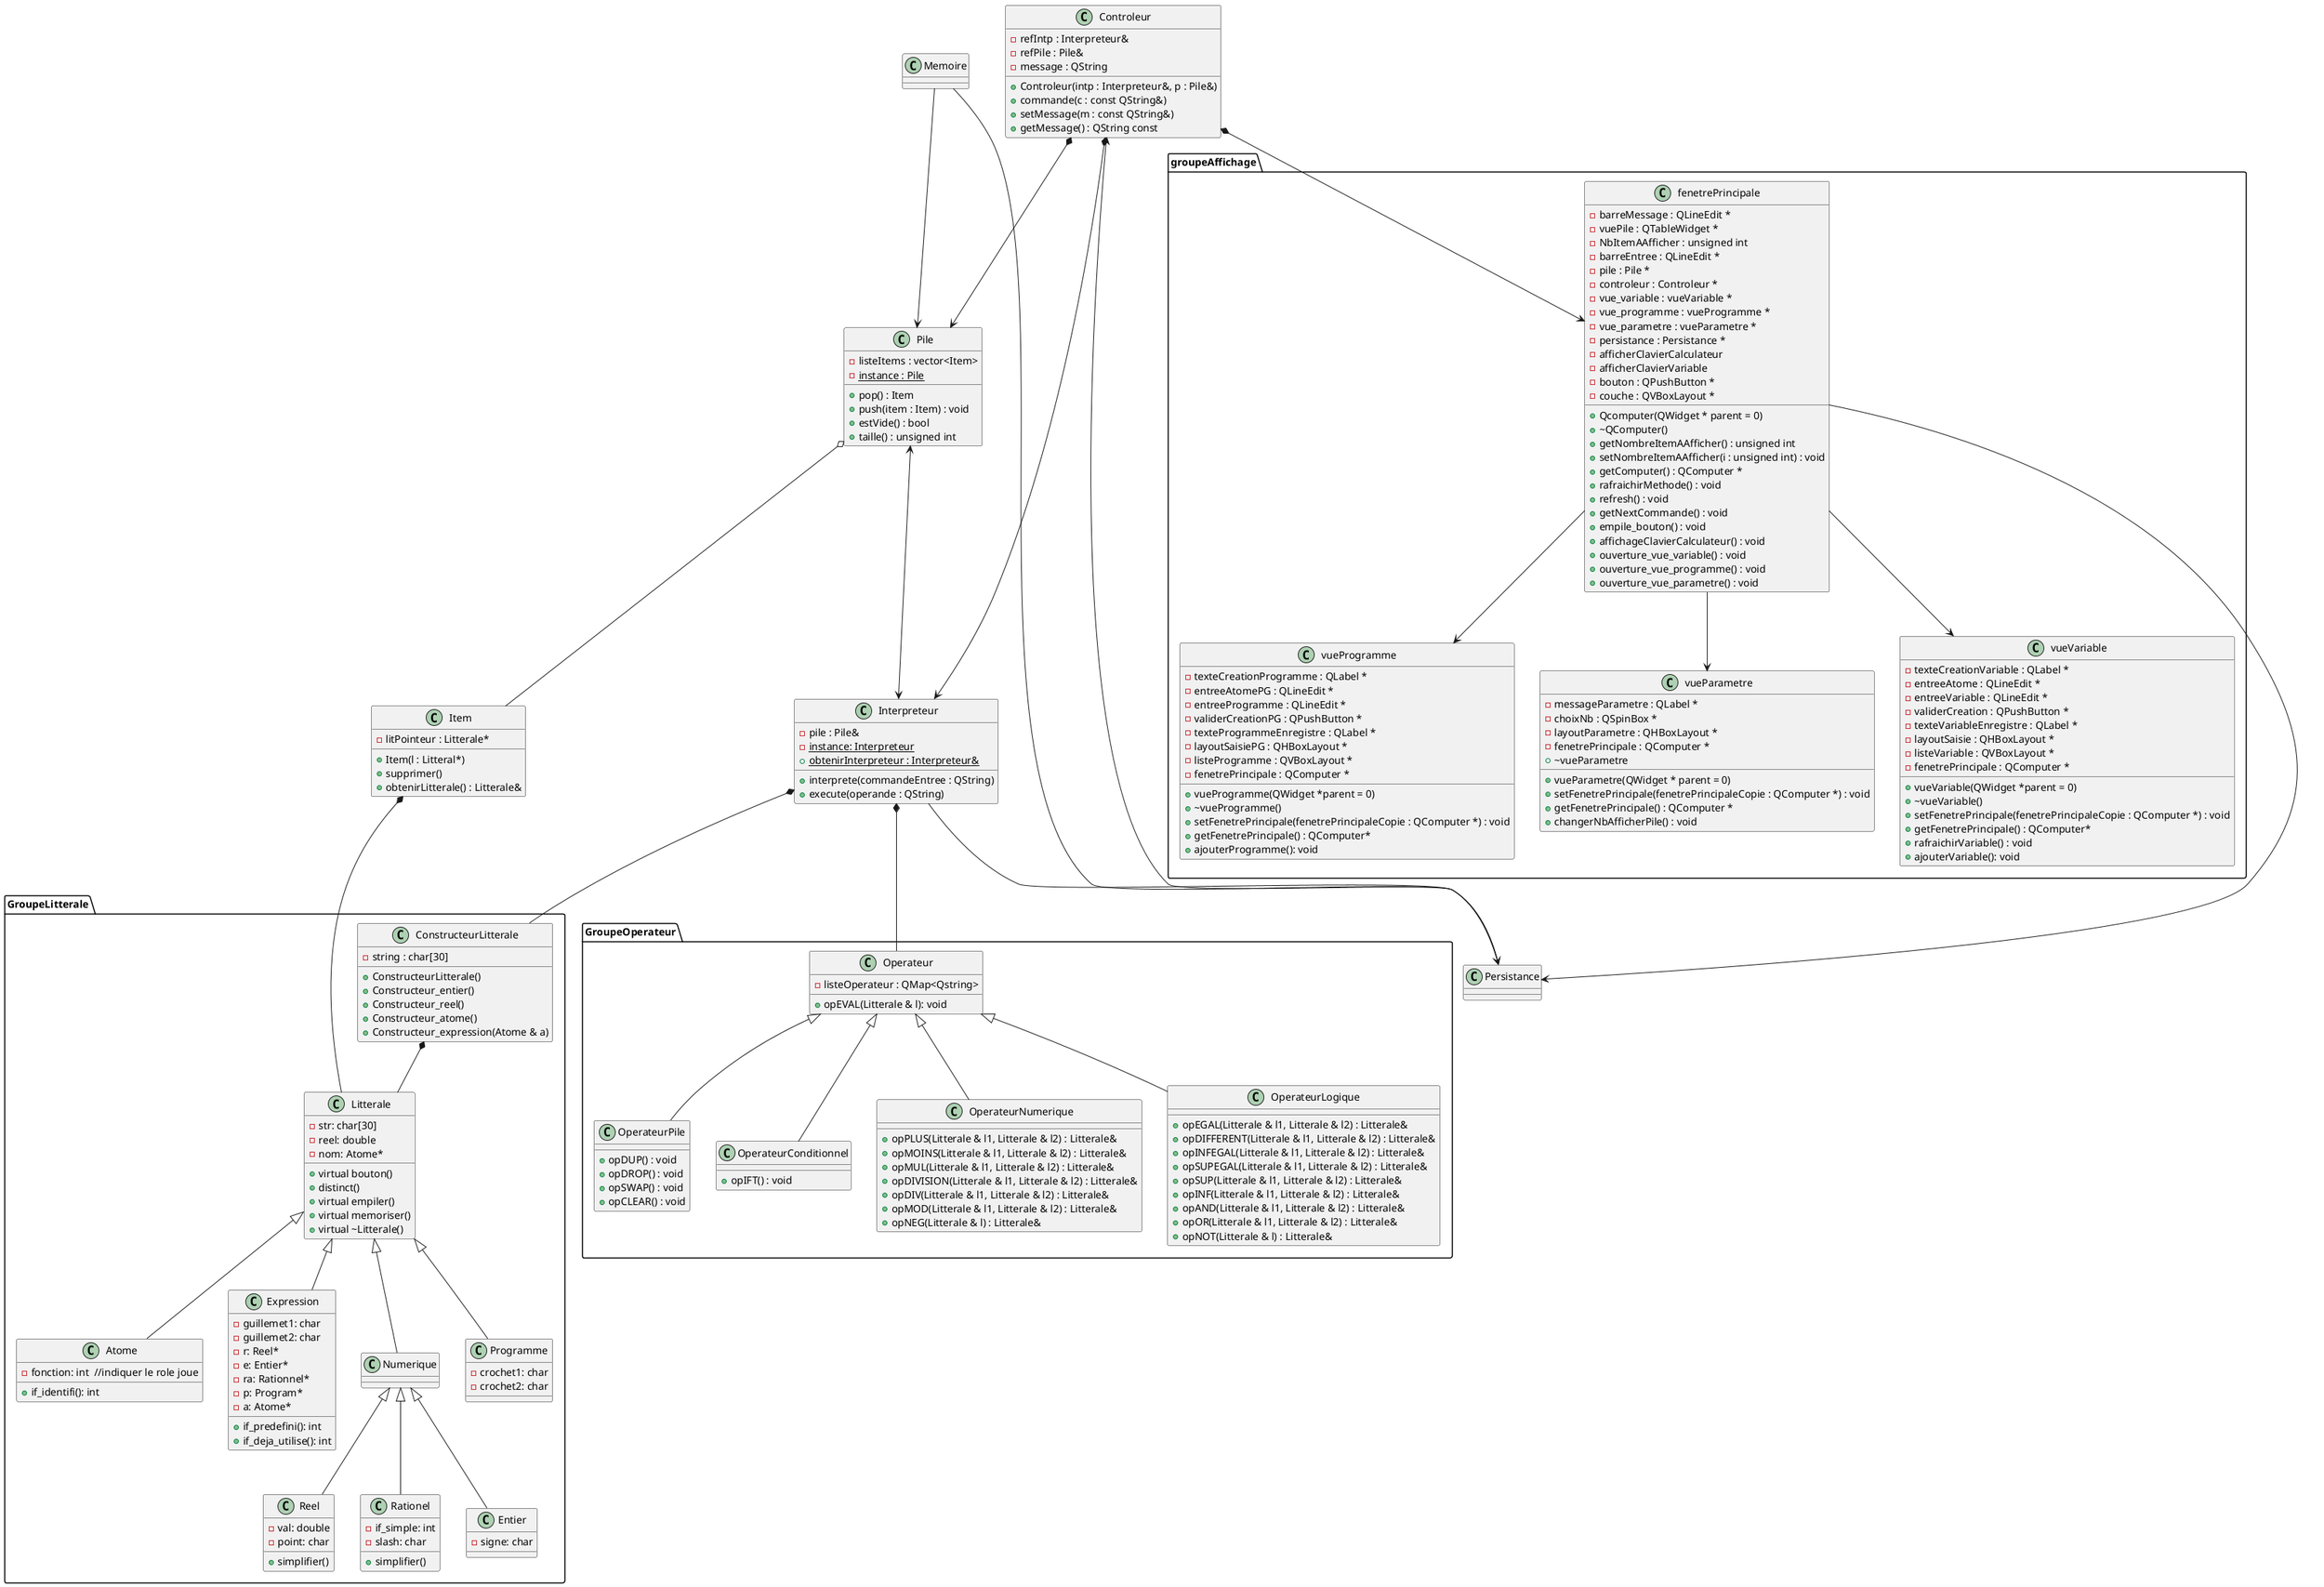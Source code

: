@startuml

package "GroupeLitterale" {


    Class ConstructeurLitterale{
    
        -string : char[30] 
        +ConstructeurLitterale() 
        +Constructeur_entier() 
        +Constructeur_reel() 
        +Constructeur_atome() 
        +Constructeur_expression(Atome & a) 
    }

    Class Litterale {
    
         -str: char[30] 
         -reel: double 
         -nom: Atome* 
         +virtual bouton() 
         +distinct() 
         +virtual empiler() 
         +virtual memoriser() 
         +virtual ~Litterale() 

    }


    Class Atome{
    
        -fonction: int  //indiquer le role joue
        +if_identifi(): int 
    }

    Class Expression{
    
        -guillemet1: char 
        -guillemet2: char 
        -r: Reel*  
        -e: Entier* 
        -ra: Rationnel*  
        -p: Program*  
        -a: Atome*  
        +if_predefini(): int 
        +if_deja_utilise(): int 
    }

    Class Numerique{
    
    }

    Class Reel{
        -val: double 
        -point: char 
        +simplifier() 
    }

    Class Rationel{
        -if_simple: int 
        -slash: char 
        +simplifier() 
        }
    
    Class Entier{
        -signe: char 

    }

    Class Programme{
        -crochet1: char 
        -crochet2: char 
    }

}



Class Item{
    -litPointeur : Litterale*
    +Item(l : Litteral*)
    +supprimer()
    +obtenirLitterale() : Litterale&
}

package "GroupeOperateur" {

Class Operateur{
    -listeOperateur : QMap<Qstring>
    +opEVAL(Litterale & l): void
}

Class OperateurNumerique {
    +opPLUS(Litterale & l1, Litterale & l2) : Litterale&
    +opMOINS(Litterale & l1, Litterale & l2) : Litterale&
    +opMUL(Litterale & l1, Litterale & l2) : Litterale&
    +opDIVISION(Litterale & l1, Litterale & l2) : Litterale&
    +opDIV(Litterale & l1, Litterale & l2) : Litterale&
    +opMOD(Litterale & l1, Litterale & l2) : Litterale&
    +opNEG(Litterale & l) : Litterale&
}

Class OperateurLogique {
    +opEGAL(Litterale & l1, Litterale & l2) : Litterale&
    +opDIFFERENT(Litterale & l1, Litterale & l2) : Litterale&
    +opINFEGAL(Litterale & l1, Litterale & l2) : Litterale&
    +opSUPEGAL(Litterale & l1, Litterale & l2) : Litterale&
    +opSUP(Litterale & l1, Litterale & l2) : Litterale&
    +opINF(Litterale & l1, Litterale & l2) : Litterale&
    +opAND(Litterale & l1, Litterale & l2) : Litterale&
    +opOR(Litterale & l1, Litterale & l2) : Litterale&
    +opNOT(Litterale & l) : Litterale&


}

Class OperateurPile {
    +opDUP() : void
    +opDROP() : void
    +opSWAP() : void 
    +opCLEAR() : void
}

Class OperateurConditionnel {
    +opIFT() : void
}



}


Class Pile{
    -listeItems : vector<Item>
    -{static} instance : Pile
    +pop() : Item
    +push(item : Item) : void
    +estVide() : bool
    +taille() : unsigned int



}

Class Interpreteur{
    -pile : Pile&
    -{static} instance: Interpreteur
    +interprete(commandeEntree : QString)
    +execute(operande : QString)
    +{static} obtenirInterpreteur : Interpreteur&
}

Class Controleur{
    -refIntp : Interpreteur&
    -refPile : Pile&
    -message : QString
    +Controleur(intp : Interpreteur&, p : Pile&)
    +commande(c : const QString&)
    +setMessage(m : const QString&)
    +getMessage() : QString const
}

Class Persistance{

}

package "groupeAffichage" {

    Class fenetrePrincipale{
        -barreMessage : QLineEdit *
        -vuePile : QTableWidget *
        -NbItemAAfficher : unsigned int 
	    -barreEntree : QLineEdit *
	    -pile : Pile *
	    -controleur : Controleur *
        -vue_variable : vueVariable *
        -vue_programme : vueProgramme *
        -vue_parametre : vueParametre *
        -persistance : Persistance *
        -afficherClavierCalculateur
        -afficherClavierVariable
        -bouton : QPushButton *
        -couche : QVBoxLayout *
	    +Qcomputer(QWidget * parent = 0)
	    +~QComputer()
        +getNombreItemAAfficher() : unsigned int
        +setNombreItemAAfficher(i : unsigned int) : void
        +getComputer() : QComputer *
        +rafraichirMethode() : void
        +refresh() : void
	    +getNextCommande() : void
        +empile_bouton() : void
        +affichageClavierCalculateur() : void
        +ouverture_vue_variable() : void
        +ouverture_vue_programme() : void
        +ouverture_vue_parametre() : void
    }

    Class vueVariable{
        -texteCreationVariable : QLabel *
        -entreeAtome : QLineEdit *
        -entreeVariable : QLineEdit *
        -validerCreation : QPushButton *
        -texteVariableEnregistre : QLabel *
        -layoutSaisie : QHBoxLayout *
        -listeVariable : QVBoxLayout *
        -fenetrePrincipale : QComputer *
        +vueVariable(QWidget *parent = 0)
        +~vueVariable()
        +setFenetrePrincipale(fenetrePrincipaleCopie : QComputer *) : void
        +getFenetrePrincipale() : QComputer*
        +rafraichirVariable() : void
        +ajouterVariable(): void
    }
    Class vueProgramme{
        -texteCreationProgramme : QLabel *
        -entreeAtomePG : QLineEdit *
        -entreeProgramme : QLineEdit *
        -validerCreationPG : QPushButton *
        -texteProgrammeEnregistre : QLabel *
        -layoutSaisiePG : QHBoxLayout *
        -listeProgramme : QVBoxLayout *
        -fenetrePrincipale : QComputer *
        +vueProgramme(QWidget *parent = 0)
        +~vueProgramme()
        +setFenetrePrincipale(fenetrePrincipaleCopie : QComputer *) : void
        +getFenetrePrincipale() : QComputer*
        +ajouterProgramme(): void
    }
    Class vueParametre{
        -messageParametre : QLabel *
        -choixNb : QSpinBox *
        -layoutParametre : QHBoxLayout *
        -fenetrePrincipale : QComputer *
        +vueParametre(QWidget * parent = 0)
        +~vueParametre
        +setFenetrePrincipale(fenetrePrincipaleCopie : QComputer *) : void
        +getFenetrePrincipale() : QComputer *
        +changerNbAfficherPile() : void

    }

}

Class Memoire {

}

Litterale <|-- Programme
Litterale <|-- Numerique
Litterale <|-- Expression
Litterale <|-- Atome
Numerique <|-- Reel
Numerique <|-- Rationel
Numerique <|-- Entier

Operateur <|-- OperateurNumerique
Operateur <|-- OperateurLogique
Operateur <|-- OperateurPile
Operateur <|-- OperateurConditionnel 

ConstructeurLitterale *-- Litterale
Interpreteur *-- Operateur
Interpreteur *-- ConstructeurLitterale
Item *-- Litterale
Pile o-- Item
Pile <--> Interpreteur
fenetrePrincipale --> Persistance
Interpreteur --> Persistance
Memoire --> Pile
Memoire --> Persistance
Controleur *--> Interpreteur
Controleur *--> Pile
Controleur <-- Persistance
Controleur *--> fenetrePrincipale
fenetrePrincipale --> vueVariable
fenetrePrincipale --> vueProgramme
fenetrePrincipale --> vueParametre

@enduml
